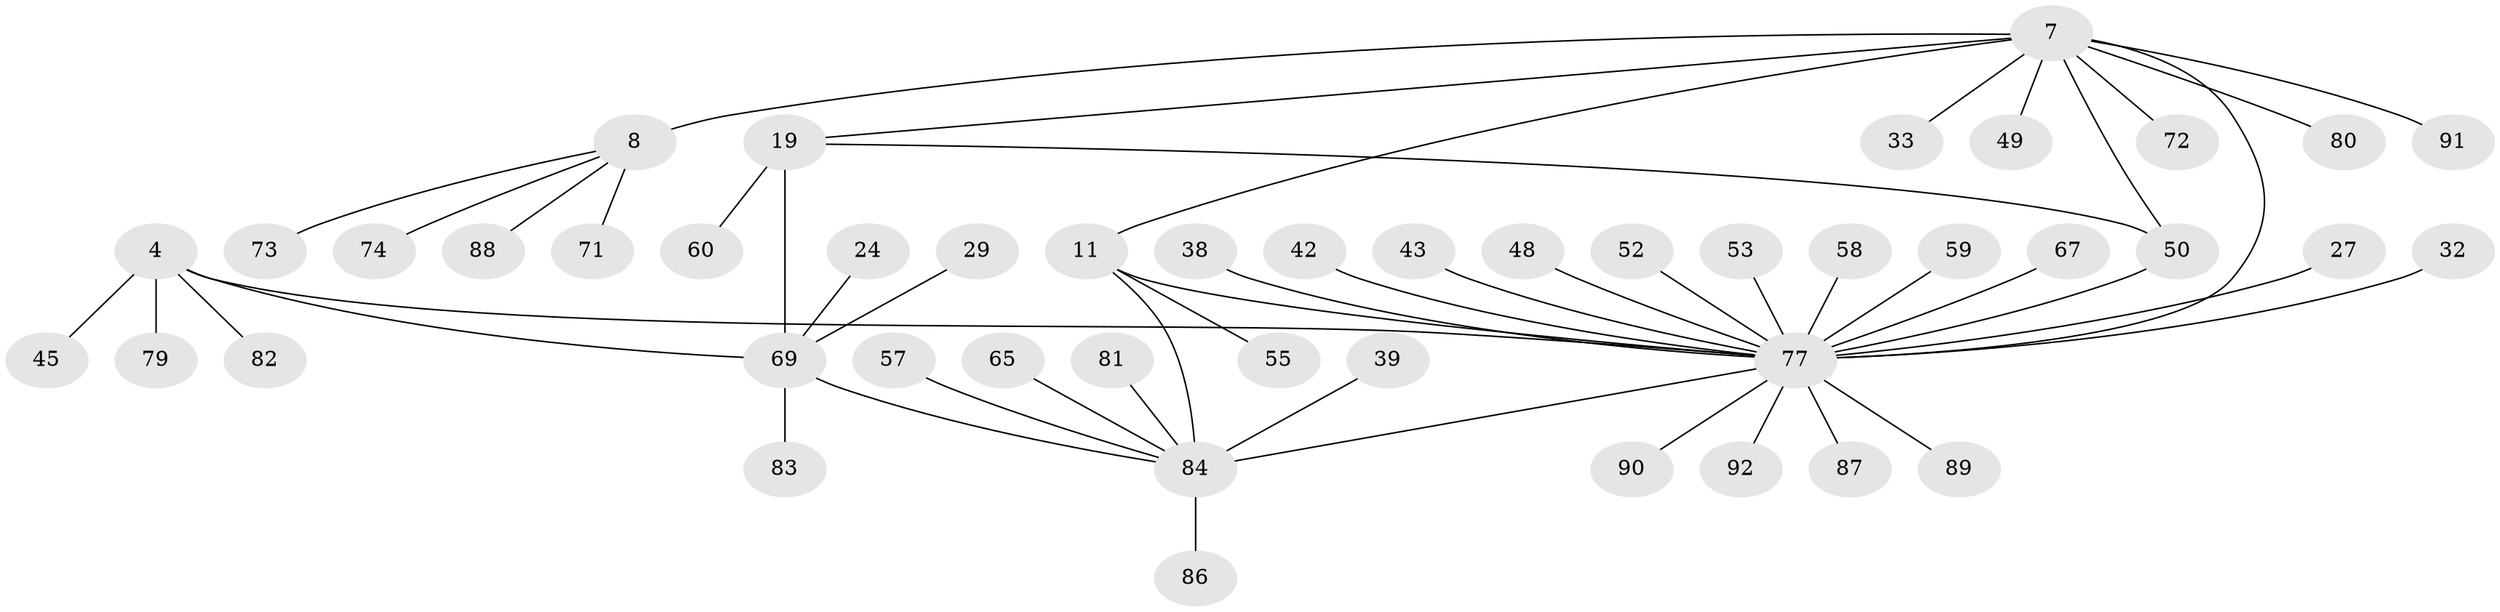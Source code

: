 // original degree distribution, {13: 0.021739130434782608, 5: 0.07608695652173914, 6: 0.03260869565217391, 8: 0.021739130434782608, 10: 0.010869565217391304, 4: 0.03260869565217391, 7: 0.021739130434782608, 3: 0.06521739130434782, 9: 0.010869565217391304, 1: 0.5434782608695652, 2: 0.16304347826086957}
// Generated by graph-tools (version 1.1) at 2025/54/03/09/25 04:54:08]
// undirected, 46 vertices, 51 edges
graph export_dot {
graph [start="1"]
  node [color=gray90,style=filled];
  4 [super="+2"];
  7 [super="+5"];
  8 [super="+6"];
  11 [super="+9"];
  19 [super="+17"];
  24;
  27;
  29;
  32;
  33;
  38;
  39;
  42;
  43;
  45 [super="+44"];
  48;
  49;
  50 [super="+14"];
  52;
  53;
  55;
  57 [super="+31"];
  58;
  59;
  60 [super="+40"];
  65 [super="+28"];
  67 [super="+34+54"];
  69 [super="+20"];
  71;
  72;
  73;
  74;
  77 [super="+66+70+26"];
  79;
  80;
  81;
  82;
  83;
  84 [super="+37+56+51+12"];
  86 [super="+78"];
  87 [super="+36+41+46+47"];
  88 [super="+76"];
  89 [super="+85"];
  90;
  91;
  92;
  4 -- 82;
  4 -- 79;
  4 -- 45;
  4 -- 69;
  4 -- 77 [weight=4];
  7 -- 8 [weight=4];
  7 -- 49;
  7 -- 80;
  7 -- 11;
  7 -- 33;
  7 -- 19;
  7 -- 91;
  7 -- 72;
  7 -- 50;
  7 -- 77 [weight=4];
  8 -- 73;
  8 -- 71;
  8 -- 74;
  8 -- 88;
  11 -- 55;
  11 -- 84 [weight=4];
  11 -- 77;
  19 -- 60;
  19 -- 50;
  19 -- 69 [weight=4];
  24 -- 69;
  27 -- 77;
  29 -- 69;
  32 -- 77;
  38 -- 77;
  39 -- 84;
  42 -- 77;
  43 -- 77;
  48 -- 77;
  50 -- 77 [weight=5];
  52 -- 77;
  53 -- 77;
  57 -- 84;
  58 -- 77;
  59 -- 77;
  65 -- 84;
  67 -- 77;
  69 -- 83;
  69 -- 84 [weight=2];
  77 -- 84 [weight=3];
  77 -- 87;
  77 -- 89;
  77 -- 90;
  77 -- 92;
  81 -- 84;
  84 -- 86;
}
